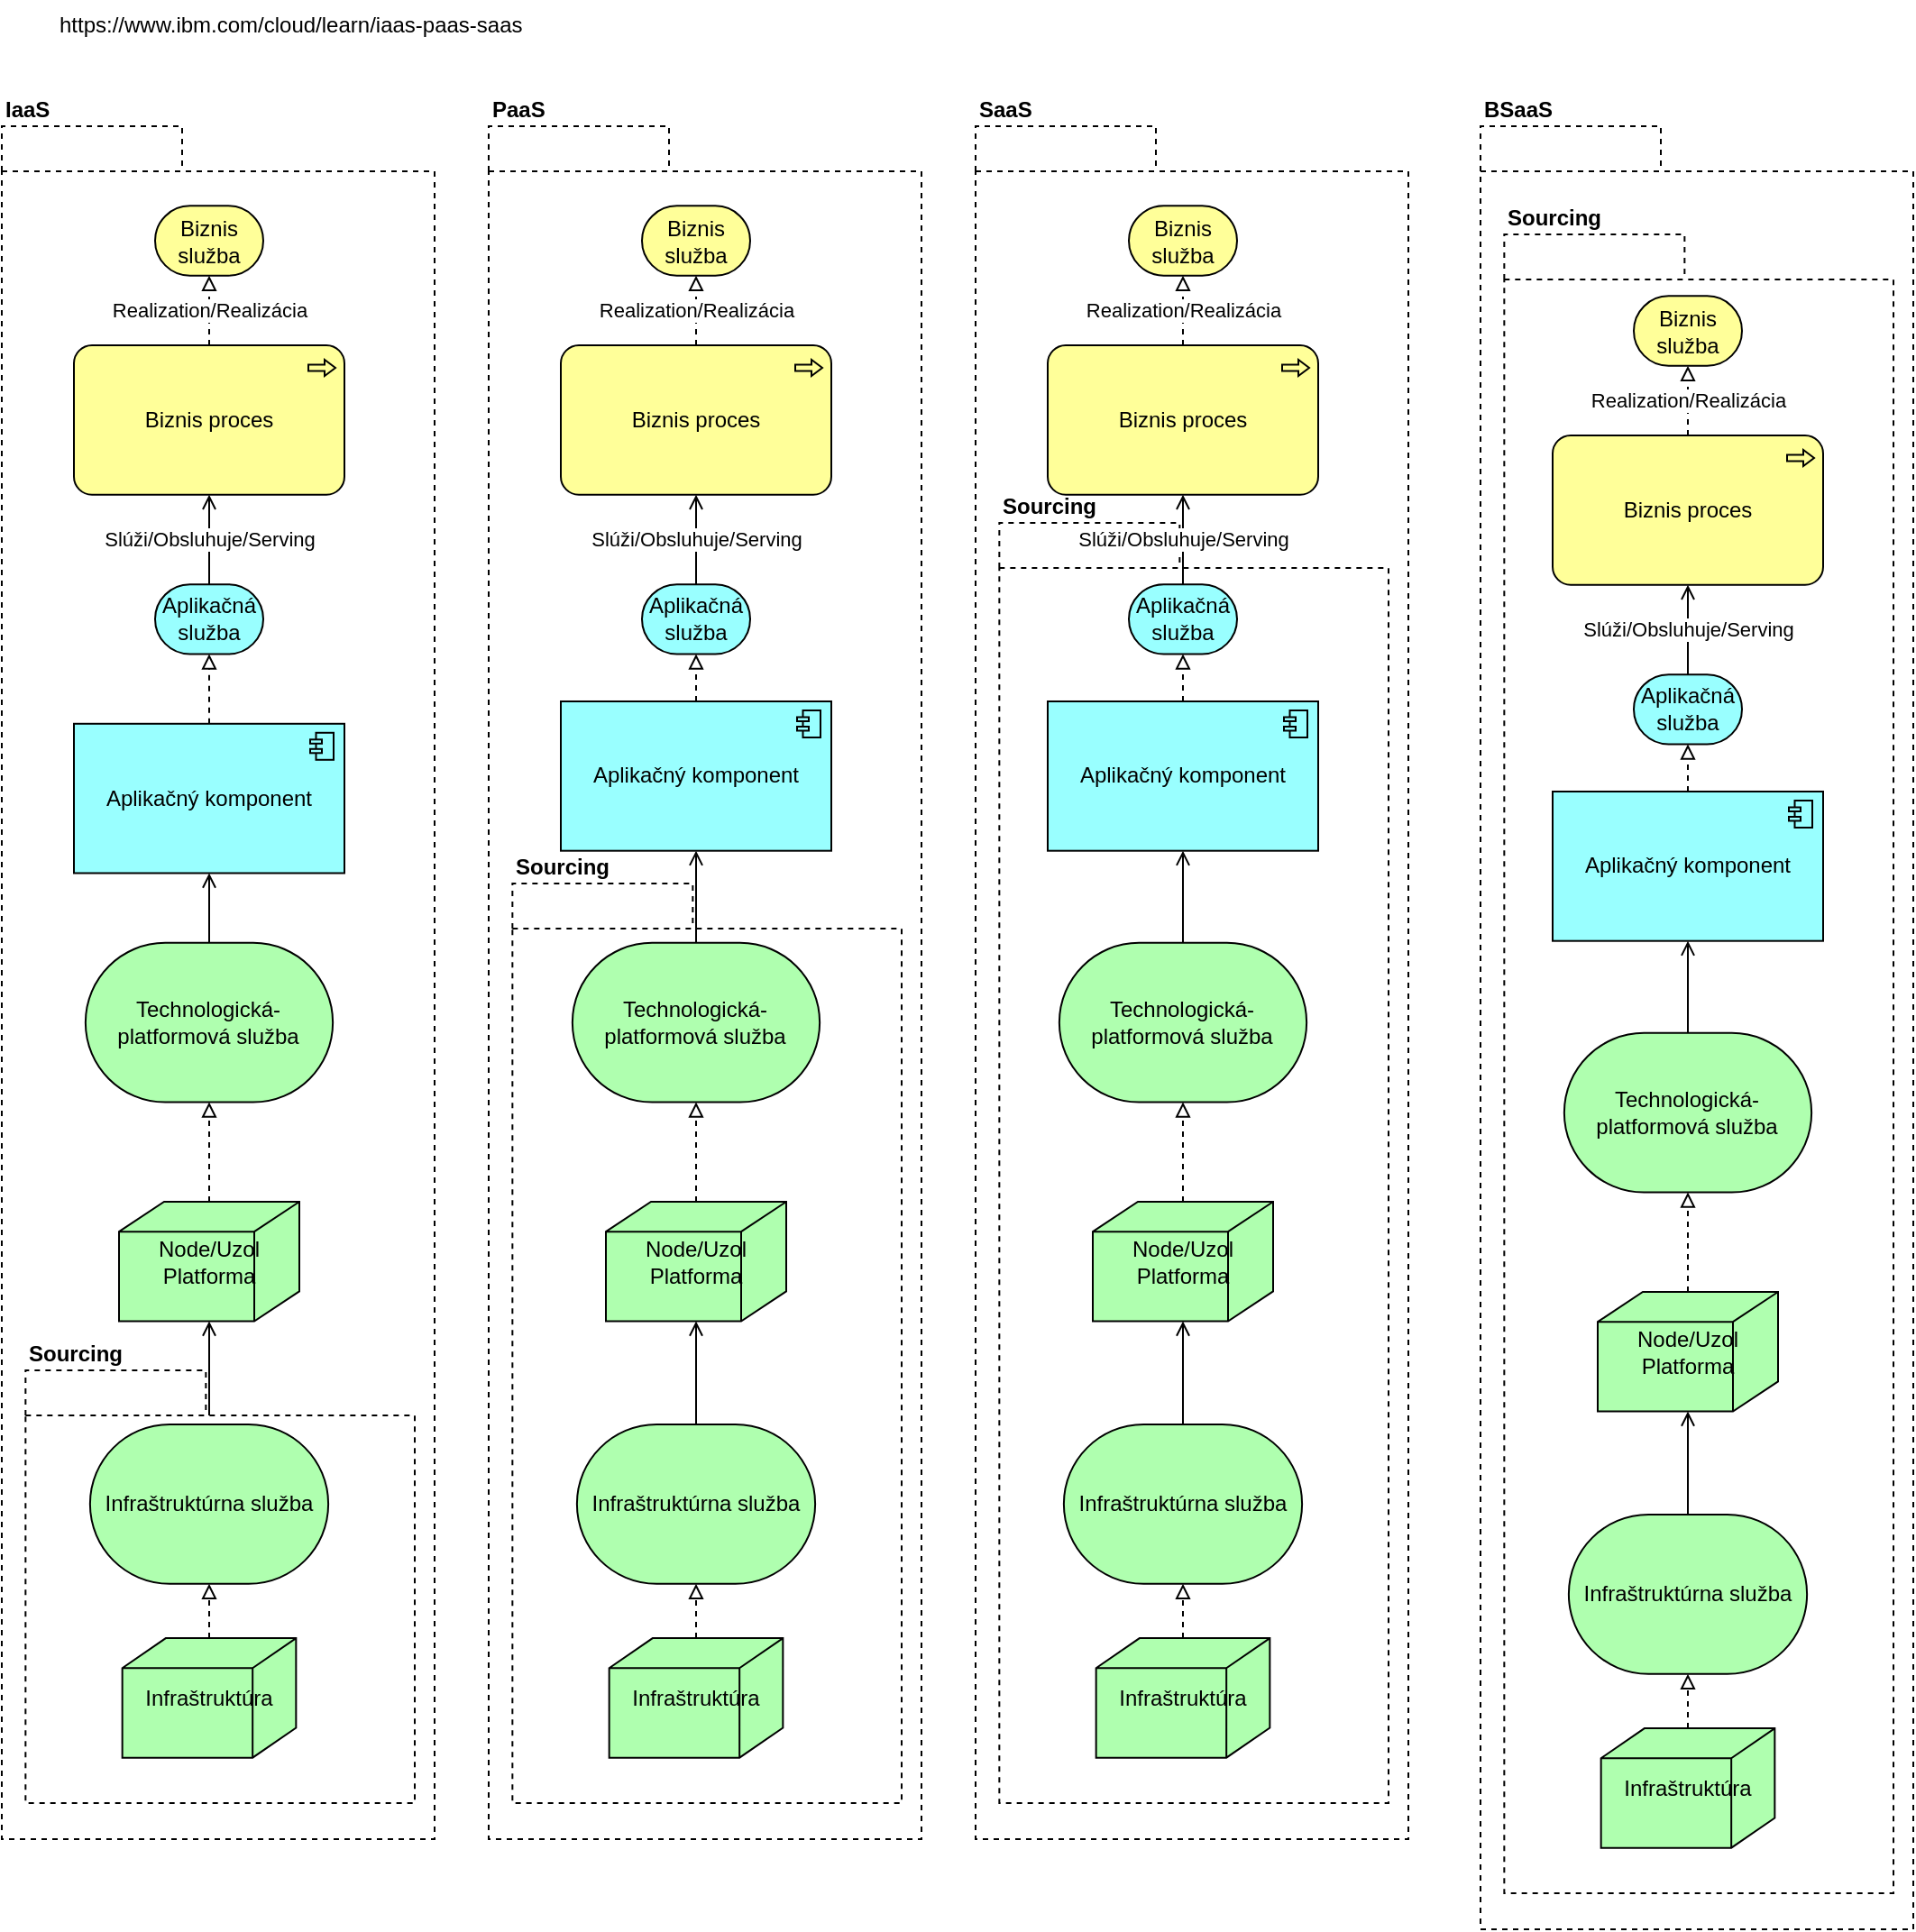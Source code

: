 <mxfile version="17.4.0" type="device" pages="3"><diagram id="lRRXgo0f04e_xH_MrH3v" name=" Cloud Computing Service Models"><mxGraphModel dx="1194" dy="687" grid="1" gridSize="10" guides="1" tooltips="1" connect="1" arrows="0" fold="1" page="1" pageScale="1" pageWidth="1600" pageHeight="900" math="0" shadow="0"><root><mxCell id="0"/><mxCell id="1" parent="0"/><mxCell id="4jQDwbmWkp0yuSeurQzC-47" value="&lt;b&gt;PaaS&lt;/b&gt;" style="shape=folder;spacingTop=10;tabWidth=100;tabHeight=25;tabPosition=left;html=1;dashed=1;labelPosition=center;verticalLabelPosition=top;align=left;verticalAlign=bottom;" vertex="1" parent="1"><mxGeometry x="280" y="90" width="240" height="950" as="geometry"/></mxCell><mxCell id="4jQDwbmWkp0yuSeurQzC-61" value="Sourcing" style="shape=folder;spacingTop=10;tabWidth=100;tabHeight=25;tabPosition=left;html=1;dashed=1;labelPosition=center;verticalLabelPosition=top;align=left;verticalAlign=bottom;fontStyle=1" vertex="1" parent="1"><mxGeometry x="293.17" y="510" width="215.83" height="510" as="geometry"/></mxCell><mxCell id="4jQDwbmWkp0yuSeurQzC-44" value="" style="group" vertex="1" connectable="0" parent="1"><mxGeometry x="10" y="90" width="240" height="950" as="geometry"/></mxCell><mxCell id="4jQDwbmWkp0yuSeurQzC-31" value="&lt;b&gt;IaaS&lt;/b&gt;" style="shape=folder;spacingTop=10;tabWidth=100;tabHeight=25;tabPosition=left;html=1;dashed=1;labelPosition=center;verticalLabelPosition=top;align=left;verticalAlign=bottom;" vertex="1" parent="4jQDwbmWkp0yuSeurQzC-44"><mxGeometry width="240" height="950" as="geometry"/></mxCell><mxCell id="4jQDwbmWkp0yuSeurQzC-3" value="Biznis služba" style="html=1;outlineConnect=0;whiteSpace=wrap;fillColor=#ffff99;shape=mxgraph.archimate3.service;" vertex="1" parent="4jQDwbmWkp0yuSeurQzC-44"><mxGeometry x="85" y="44.186" width="60" height="38.663" as="geometry"/></mxCell><mxCell id="4jQDwbmWkp0yuSeurQzC-12" value="Biznis proces" style="html=1;outlineConnect=0;whiteSpace=wrap;fillColor=#ffff99;shape=mxgraph.archimate3.application;appType=proc;archiType=rounded;" vertex="1" parent="4jQDwbmWkp0yuSeurQzC-44"><mxGeometry x="40" y="121.512" width="150" height="82.849" as="geometry"/></mxCell><mxCell id="4jQDwbmWkp0yuSeurQzC-13" value="Realization/Realizácia" style="edgeStyle=elbowEdgeStyle;html=1;endArrow=block;elbow=vertical;endFill=0;dashed=1;rounded=0;exitX=0.5;exitY=0;exitDx=0;exitDy=0;exitPerimeter=0;entryX=0.5;entryY=1;entryDx=0;entryDy=0;entryPerimeter=0;" edge="1" parent="4jQDwbmWkp0yuSeurQzC-44" source="4jQDwbmWkp0yuSeurQzC-12" target="4jQDwbmWkp0yuSeurQzC-3"><mxGeometry width="160" relative="1" as="geometry"><mxPoint x="285" y="187.791" as="sourcePoint"/><mxPoint x="445" y="187.791" as="targetPoint"/></mxGeometry></mxCell><mxCell id="4jQDwbmWkp0yuSeurQzC-14" value="Aplikačná služba" style="html=1;outlineConnect=0;whiteSpace=wrap;fillColor=#99ffff;shape=mxgraph.archimate3.service;" vertex="1" parent="4jQDwbmWkp0yuSeurQzC-44"><mxGeometry x="85" y="254.07" width="60" height="38.663" as="geometry"/></mxCell><mxCell id="4jQDwbmWkp0yuSeurQzC-15" value="Aplikačný komponent" style="html=1;outlineConnect=0;whiteSpace=wrap;fillColor=#99ffff;shape=mxgraph.archimate3.application;appType=comp;archiType=square;" vertex="1" parent="4jQDwbmWkp0yuSeurQzC-44"><mxGeometry x="40" y="331.395" width="150" height="82.849" as="geometry"/></mxCell><mxCell id="4jQDwbmWkp0yuSeurQzC-16" value="" style="edgeStyle=elbowEdgeStyle;html=1;endArrow=block;elbow=vertical;endFill=0;dashed=1;rounded=0;entryX=0.5;entryY=1;entryDx=0;entryDy=0;entryPerimeter=0;" edge="1" parent="4jQDwbmWkp0yuSeurQzC-44" source="4jQDwbmWkp0yuSeurQzC-15" target="4jQDwbmWkp0yuSeurQzC-14"><mxGeometry width="160" relative="1" as="geometry"><mxPoint x="215" y="309.302" as="sourcePoint"/><mxPoint x="375" y="309.302" as="targetPoint"/></mxGeometry></mxCell><mxCell id="4jQDwbmWkp0yuSeurQzC-17" value="Slúži/Obsluhuje/Serving" style="edgeStyle=elbowEdgeStyle;html=1;endArrow=open;elbow=vertical;endFill=1;rounded=0;exitX=0.5;exitY=0;exitDx=0;exitDy=0;exitPerimeter=0;" edge="1" parent="4jQDwbmWkp0yuSeurQzC-44" source="4jQDwbmWkp0yuSeurQzC-14" target="4jQDwbmWkp0yuSeurQzC-12"><mxGeometry width="160" relative="1" as="geometry"><mxPoint x="185" y="243.023" as="sourcePoint"/><mxPoint x="345" y="243.023" as="targetPoint"/></mxGeometry></mxCell><mxCell id="4jQDwbmWkp0yuSeurQzC-19" value="Technologická-platformová služba" style="html=1;outlineConnect=0;whiteSpace=wrap;fillColor=#AFFFAF;shape=mxgraph.archimate3.service;" vertex="1" parent="4jQDwbmWkp0yuSeurQzC-44"><mxGeometry x="46.43" y="452.907" width="137.14" height="88.372" as="geometry"/></mxCell><mxCell id="4jQDwbmWkp0yuSeurQzC-20" value="Node/Uzol&lt;br&gt;Platforma" style="html=1;outlineConnect=0;whiteSpace=wrap;fillColor=#AFFFAF;shape=mxgraph.archimate3.node;" vertex="1" parent="4jQDwbmWkp0yuSeurQzC-44"><mxGeometry x="65" y="596.512" width="100" height="66.279" as="geometry"/></mxCell><mxCell id="4jQDwbmWkp0yuSeurQzC-27" value="" style="edgeStyle=elbowEdgeStyle;html=1;endArrow=block;elbow=vertical;endFill=0;dashed=1;rounded=0;exitX=0.5;exitY=0;exitDx=0;exitDy=0;exitPerimeter=0;" edge="1" parent="4jQDwbmWkp0yuSeurQzC-44" source="4jQDwbmWkp0yuSeurQzC-20" target="4jQDwbmWkp0yuSeurQzC-19"><mxGeometry width="160" relative="1" as="geometry"><mxPoint x="195" y="552.326" as="sourcePoint"/><mxPoint x="355" y="552.326" as="targetPoint"/></mxGeometry></mxCell><mxCell id="4jQDwbmWkp0yuSeurQzC-28" value="" style="edgeStyle=elbowEdgeStyle;html=1;endArrow=open;elbow=vertical;endFill=1;rounded=0;exitX=0.5;exitY=0;exitDx=0;exitDy=0;exitPerimeter=0;" edge="1" parent="4jQDwbmWkp0yuSeurQzC-44" source="4jQDwbmWkp0yuSeurQzC-19" target="4jQDwbmWkp0yuSeurQzC-15"><mxGeometry width="160" relative="1" as="geometry"><mxPoint x="465" y="452.907" as="sourcePoint"/><mxPoint x="625" y="452.907" as="targetPoint"/></mxGeometry></mxCell><mxCell id="4jQDwbmWkp0yuSeurQzC-29" value="" style="edgeStyle=elbowEdgeStyle;html=1;endArrow=open;elbow=vertical;endFill=1;rounded=0;exitX=0.5;exitY=0;exitDx=0;exitDy=0;exitPerimeter=0;entryX=0.5;entryY=1;entryDx=0;entryDy=0;entryPerimeter=0;" edge="1" parent="4jQDwbmWkp0yuSeurQzC-44" source="4jQDwbmWkp0yuSeurQzC-22" target="4jQDwbmWkp0yuSeurQzC-20"><mxGeometry width="160" relative="1" as="geometry"><mxPoint x="285" y="695.93" as="sourcePoint"/><mxPoint x="445" y="695.93" as="targetPoint"/></mxGeometry></mxCell><mxCell id="4jQDwbmWkp0yuSeurQzC-43" value="" style="group" vertex="1" connectable="0" parent="4jQDwbmWkp0yuSeurQzC-44"><mxGeometry x="13.17" y="690" width="215.83" height="240" as="geometry"/></mxCell><mxCell id="4jQDwbmWkp0yuSeurQzC-42" value="Sourcing" style="shape=folder;spacingTop=10;tabWidth=100;tabHeight=25;tabPosition=left;html=1;dashed=1;labelPosition=center;verticalLabelPosition=top;align=left;verticalAlign=bottom;fontStyle=1" vertex="1" parent="4jQDwbmWkp0yuSeurQzC-43"><mxGeometry width="215.83" height="240" as="geometry"/></mxCell><mxCell id="4jQDwbmWkp0yuSeurQzC-22" value="Infraštruktúrna služba" style="html=1;outlineConnect=0;whiteSpace=wrap;fillColor=#AFFFAF;shape=mxgraph.archimate3.service;" vertex="1" parent="4jQDwbmWkp0yuSeurQzC-43"><mxGeometry x="35.769" y="29.999" width="132.123" height="88.373" as="geometry"/></mxCell><mxCell id="4jQDwbmWkp0yuSeurQzC-23" value="Infraštruktúra" style="html=1;outlineConnect=0;whiteSpace=wrap;fillColor=#AFFFAF;shape=mxgraph.archimate3.node;" vertex="1" parent="4jQDwbmWkp0yuSeurQzC-43"><mxGeometry x="53.659" y="148.539" width="96.341" height="66.28" as="geometry"/></mxCell><mxCell id="4jQDwbmWkp0yuSeurQzC-26" value="" style="edgeStyle=elbowEdgeStyle;html=1;endArrow=block;elbow=vertical;endFill=0;dashed=1;rounded=0;exitX=0.5;exitY=0;exitDx=0;exitDy=0;exitPerimeter=0;" edge="1" parent="4jQDwbmWkp0yuSeurQzC-43" source="4jQDwbmWkp0yuSeurQzC-23" target="4jQDwbmWkp0yuSeurQzC-22"><mxGeometry width="160" relative="1" as="geometry"><mxPoint x="167.519" y="158.539" as="sourcePoint"/><mxPoint x="321.665" y="158.539" as="targetPoint"/></mxGeometry></mxCell><mxCell id="4jQDwbmWkp0yuSeurQzC-48" value="Biznis služba" style="html=1;outlineConnect=0;whiteSpace=wrap;fillColor=#ffff99;shape=mxgraph.archimate3.service;" vertex="1" parent="1"><mxGeometry x="365" y="134.186" width="60" height="38.663" as="geometry"/></mxCell><mxCell id="4jQDwbmWkp0yuSeurQzC-49" value="Biznis proces" style="html=1;outlineConnect=0;whiteSpace=wrap;fillColor=#ffff99;shape=mxgraph.archimate3.application;appType=proc;archiType=rounded;" vertex="1" parent="1"><mxGeometry x="320" y="211.512" width="150" height="82.849" as="geometry"/></mxCell><mxCell id="4jQDwbmWkp0yuSeurQzC-50" value="Realization/Realizácia" style="edgeStyle=elbowEdgeStyle;html=1;endArrow=block;elbow=vertical;endFill=0;dashed=1;rounded=0;exitX=0.5;exitY=0;exitDx=0;exitDy=0;exitPerimeter=0;entryX=0.5;entryY=1;entryDx=0;entryDy=0;entryPerimeter=0;" edge="1" parent="1" source="4jQDwbmWkp0yuSeurQzC-49" target="4jQDwbmWkp0yuSeurQzC-48"><mxGeometry width="160" relative="1" as="geometry"><mxPoint x="565" y="277.791" as="sourcePoint"/><mxPoint x="725" y="277.791" as="targetPoint"/></mxGeometry></mxCell><mxCell id="4jQDwbmWkp0yuSeurQzC-51" value="Aplikačná služba" style="html=1;outlineConnect=0;whiteSpace=wrap;fillColor=#99ffff;shape=mxgraph.archimate3.service;" vertex="1" parent="1"><mxGeometry x="365" y="344.07" width="60" height="38.663" as="geometry"/></mxCell><mxCell id="4jQDwbmWkp0yuSeurQzC-52" value="Aplikačný komponent" style="html=1;outlineConnect=0;whiteSpace=wrap;fillColor=#99ffff;shape=mxgraph.archimate3.application;appType=comp;archiType=square;" vertex="1" parent="1"><mxGeometry x="320" y="408.995" width="150" height="82.849" as="geometry"/></mxCell><mxCell id="4jQDwbmWkp0yuSeurQzC-53" value="" style="edgeStyle=elbowEdgeStyle;html=1;endArrow=block;elbow=vertical;endFill=0;dashed=1;rounded=0;entryX=0.5;entryY=1;entryDx=0;entryDy=0;entryPerimeter=0;" edge="1" parent="1" source="4jQDwbmWkp0yuSeurQzC-52" target="4jQDwbmWkp0yuSeurQzC-51"><mxGeometry width="160" relative="1" as="geometry"><mxPoint x="495" y="399.302" as="sourcePoint"/><mxPoint x="655" y="399.302" as="targetPoint"/></mxGeometry></mxCell><mxCell id="4jQDwbmWkp0yuSeurQzC-54" value="Slúži/Obsluhuje/Serving" style="edgeStyle=elbowEdgeStyle;html=1;endArrow=open;elbow=vertical;endFill=1;rounded=0;exitX=0.5;exitY=0;exitDx=0;exitDy=0;exitPerimeter=0;" edge="1" parent="1" source="4jQDwbmWkp0yuSeurQzC-51" target="4jQDwbmWkp0yuSeurQzC-49"><mxGeometry width="160" relative="1" as="geometry"><mxPoint x="465" y="333.023" as="sourcePoint"/><mxPoint x="625" y="333.023" as="targetPoint"/></mxGeometry></mxCell><mxCell id="4jQDwbmWkp0yuSeurQzC-58" value="" style="edgeStyle=elbowEdgeStyle;html=1;endArrow=open;elbow=vertical;endFill=1;rounded=0;exitX=0.5;exitY=0;exitDx=0;exitDy=0;exitPerimeter=0;" edge="1" parent="1" source="4jQDwbmWkp0yuSeurQzC-55" target="4jQDwbmWkp0yuSeurQzC-52"><mxGeometry width="160" relative="1" as="geometry"><mxPoint x="745" y="542.907" as="sourcePoint"/><mxPoint x="905" y="542.907" as="targetPoint"/></mxGeometry></mxCell><mxCell id="4jQDwbmWkp0yuSeurQzC-65" value="" style="group" vertex="1" connectable="0" parent="1"><mxGeometry x="326.43" y="542.907" width="137.14" height="451.912" as="geometry"/></mxCell><mxCell id="4jQDwbmWkp0yuSeurQzC-55" value="Technologická-platformová služba" style="html=1;outlineConnect=0;whiteSpace=wrap;fillColor=#AFFFAF;shape=mxgraph.archimate3.service;" vertex="1" parent="4jQDwbmWkp0yuSeurQzC-65"><mxGeometry width="137.14" height="88.372" as="geometry"/></mxCell><mxCell id="4jQDwbmWkp0yuSeurQzC-56" value="Node/Uzol&lt;br&gt;Platforma" style="html=1;outlineConnect=0;whiteSpace=wrap;fillColor=#AFFFAF;shape=mxgraph.archimate3.node;" vertex="1" parent="4jQDwbmWkp0yuSeurQzC-65"><mxGeometry x="18.57" y="143.605" width="100" height="66.279" as="geometry"/></mxCell><mxCell id="4jQDwbmWkp0yuSeurQzC-57" value="" style="edgeStyle=elbowEdgeStyle;html=1;endArrow=block;elbow=vertical;endFill=0;dashed=1;rounded=0;exitX=0.5;exitY=0;exitDx=0;exitDy=0;exitPerimeter=0;" edge="1" parent="4jQDwbmWkp0yuSeurQzC-65" source="4jQDwbmWkp0yuSeurQzC-56" target="4jQDwbmWkp0yuSeurQzC-55"><mxGeometry width="160" relative="1" as="geometry"><mxPoint x="148.57" y="99.419" as="sourcePoint"/><mxPoint x="308.57" y="99.419" as="targetPoint"/></mxGeometry></mxCell><mxCell id="4jQDwbmWkp0yuSeurQzC-59" value="" style="edgeStyle=elbowEdgeStyle;html=1;endArrow=open;elbow=vertical;endFill=1;rounded=0;exitX=0.5;exitY=0;exitDx=0;exitDy=0;exitPerimeter=0;entryX=0.5;entryY=1;entryDx=0;entryDy=0;entryPerimeter=0;" edge="1" parent="4jQDwbmWkp0yuSeurQzC-65" source="4jQDwbmWkp0yuSeurQzC-62" target="4jQDwbmWkp0yuSeurQzC-56"><mxGeometry width="160" relative="1" as="geometry"><mxPoint x="238.57" y="243.023" as="sourcePoint"/><mxPoint x="398.57" y="243.023" as="targetPoint"/></mxGeometry></mxCell><mxCell id="4jQDwbmWkp0yuSeurQzC-62" value="Infraštruktúrna služba" style="html=1;outlineConnect=0;whiteSpace=wrap;fillColor=#AFFFAF;shape=mxgraph.archimate3.service;" vertex="1" parent="4jQDwbmWkp0yuSeurQzC-65"><mxGeometry x="2.509" y="267.092" width="132.123" height="88.373" as="geometry"/></mxCell><mxCell id="4jQDwbmWkp0yuSeurQzC-63" value="Infraštruktúra" style="html=1;outlineConnect=0;whiteSpace=wrap;fillColor=#AFFFAF;shape=mxgraph.archimate3.node;" vertex="1" parent="4jQDwbmWkp0yuSeurQzC-65"><mxGeometry x="20.399" y="385.632" width="96.341" height="66.28" as="geometry"/></mxCell><mxCell id="4jQDwbmWkp0yuSeurQzC-64" value="" style="edgeStyle=elbowEdgeStyle;html=1;endArrow=block;elbow=vertical;endFill=0;dashed=1;rounded=0;exitX=0.5;exitY=0;exitDx=0;exitDy=0;exitPerimeter=0;" edge="1" parent="4jQDwbmWkp0yuSeurQzC-65" source="4jQDwbmWkp0yuSeurQzC-63" target="4jQDwbmWkp0yuSeurQzC-62"><mxGeometry width="160" relative="1" as="geometry"><mxPoint x="134.259" y="395.632" as="sourcePoint"/><mxPoint x="288.405" y="395.632" as="targetPoint"/></mxGeometry></mxCell><mxCell id="4jQDwbmWkp0yuSeurQzC-67" value="&lt;b&gt;SaaS&lt;/b&gt;" style="shape=folder;spacingTop=10;tabWidth=100;tabHeight=25;tabPosition=left;html=1;dashed=1;labelPosition=center;verticalLabelPosition=top;align=left;verticalAlign=bottom;" vertex="1" parent="1"><mxGeometry x="550" y="90" width="240" height="950" as="geometry"/></mxCell><mxCell id="4jQDwbmWkp0yuSeurQzC-68" value="Sourcing" style="shape=folder;spacingTop=10;tabWidth=100;tabHeight=25;tabPosition=left;html=1;dashed=1;labelPosition=center;verticalLabelPosition=top;align=left;verticalAlign=bottom;fontStyle=1" vertex="1" parent="1"><mxGeometry x="563.17" y="310" width="215.83" height="710" as="geometry"/></mxCell><mxCell id="4jQDwbmWkp0yuSeurQzC-69" value="Biznis služba" style="html=1;outlineConnect=0;whiteSpace=wrap;fillColor=#ffff99;shape=mxgraph.archimate3.service;" vertex="1" parent="1"><mxGeometry x="635" y="134.186" width="60" height="38.663" as="geometry"/></mxCell><mxCell id="4jQDwbmWkp0yuSeurQzC-70" value="Biznis proces" style="html=1;outlineConnect=0;whiteSpace=wrap;fillColor=#ffff99;shape=mxgraph.archimate3.application;appType=proc;archiType=rounded;" vertex="1" parent="1"><mxGeometry x="590" y="211.512" width="150" height="82.849" as="geometry"/></mxCell><mxCell id="4jQDwbmWkp0yuSeurQzC-71" value="Realization/Realizácia" style="edgeStyle=elbowEdgeStyle;html=1;endArrow=block;elbow=vertical;endFill=0;dashed=1;rounded=0;exitX=0.5;exitY=0;exitDx=0;exitDy=0;exitPerimeter=0;entryX=0.5;entryY=1;entryDx=0;entryDy=0;entryPerimeter=0;" edge="1" source="4jQDwbmWkp0yuSeurQzC-70" target="4jQDwbmWkp0yuSeurQzC-69" parent="1"><mxGeometry width="160" relative="1" as="geometry"><mxPoint x="835" y="277.791" as="sourcePoint"/><mxPoint x="995" y="277.791" as="targetPoint"/></mxGeometry></mxCell><mxCell id="4jQDwbmWkp0yuSeurQzC-72" value="Aplikačná služba" style="html=1;outlineConnect=0;whiteSpace=wrap;fillColor=#99ffff;shape=mxgraph.archimate3.service;" vertex="1" parent="1"><mxGeometry x="635" y="344.07" width="60" height="38.663" as="geometry"/></mxCell><mxCell id="4jQDwbmWkp0yuSeurQzC-73" value="Aplikačný komponent" style="html=1;outlineConnect=0;whiteSpace=wrap;fillColor=#99ffff;shape=mxgraph.archimate3.application;appType=comp;archiType=square;" vertex="1" parent="1"><mxGeometry x="590" y="408.995" width="150" height="82.849" as="geometry"/></mxCell><mxCell id="4jQDwbmWkp0yuSeurQzC-74" value="" style="edgeStyle=elbowEdgeStyle;html=1;endArrow=block;elbow=vertical;endFill=0;dashed=1;rounded=0;entryX=0.5;entryY=1;entryDx=0;entryDy=0;entryPerimeter=0;" edge="1" source="4jQDwbmWkp0yuSeurQzC-73" target="4jQDwbmWkp0yuSeurQzC-72" parent="1"><mxGeometry width="160" relative="1" as="geometry"><mxPoint x="765" y="399.302" as="sourcePoint"/><mxPoint x="925" y="399.302" as="targetPoint"/></mxGeometry></mxCell><mxCell id="4jQDwbmWkp0yuSeurQzC-75" value="Slúži/Obsluhuje/Serving" style="edgeStyle=elbowEdgeStyle;html=1;endArrow=open;elbow=vertical;endFill=1;rounded=0;exitX=0.5;exitY=0;exitDx=0;exitDy=0;exitPerimeter=0;" edge="1" source="4jQDwbmWkp0yuSeurQzC-72" target="4jQDwbmWkp0yuSeurQzC-70" parent="1"><mxGeometry width="160" relative="1" as="geometry"><mxPoint x="735" y="333.023" as="sourcePoint"/><mxPoint x="895" y="333.023" as="targetPoint"/></mxGeometry></mxCell><mxCell id="4jQDwbmWkp0yuSeurQzC-76" value="" style="edgeStyle=elbowEdgeStyle;html=1;endArrow=open;elbow=vertical;endFill=1;rounded=0;exitX=0.5;exitY=0;exitDx=0;exitDy=0;exitPerimeter=0;" edge="1" source="4jQDwbmWkp0yuSeurQzC-78" target="4jQDwbmWkp0yuSeurQzC-73" parent="1"><mxGeometry width="160" relative="1" as="geometry"><mxPoint x="1015" y="542.907" as="sourcePoint"/><mxPoint x="1175" y="542.907" as="targetPoint"/></mxGeometry></mxCell><mxCell id="4jQDwbmWkp0yuSeurQzC-77" value="" style="group" vertex="1" connectable="0" parent="1"><mxGeometry x="596.43" y="542.907" width="137.14" height="451.912" as="geometry"/></mxCell><mxCell id="4jQDwbmWkp0yuSeurQzC-78" value="Technologická-platformová služba" style="html=1;outlineConnect=0;whiteSpace=wrap;fillColor=#AFFFAF;shape=mxgraph.archimate3.service;" vertex="1" parent="4jQDwbmWkp0yuSeurQzC-77"><mxGeometry width="137.14" height="88.372" as="geometry"/></mxCell><mxCell id="4jQDwbmWkp0yuSeurQzC-79" value="Node/Uzol&lt;br&gt;Platforma" style="html=1;outlineConnect=0;whiteSpace=wrap;fillColor=#AFFFAF;shape=mxgraph.archimate3.node;" vertex="1" parent="4jQDwbmWkp0yuSeurQzC-77"><mxGeometry x="18.57" y="143.605" width="100" height="66.279" as="geometry"/></mxCell><mxCell id="4jQDwbmWkp0yuSeurQzC-80" value="" style="edgeStyle=elbowEdgeStyle;html=1;endArrow=block;elbow=vertical;endFill=0;dashed=1;rounded=0;exitX=0.5;exitY=0;exitDx=0;exitDy=0;exitPerimeter=0;" edge="1" parent="4jQDwbmWkp0yuSeurQzC-77" source="4jQDwbmWkp0yuSeurQzC-79" target="4jQDwbmWkp0yuSeurQzC-78"><mxGeometry width="160" relative="1" as="geometry"><mxPoint x="148.57" y="99.419" as="sourcePoint"/><mxPoint x="308.57" y="99.419" as="targetPoint"/></mxGeometry></mxCell><mxCell id="4jQDwbmWkp0yuSeurQzC-81" value="" style="edgeStyle=elbowEdgeStyle;html=1;endArrow=open;elbow=vertical;endFill=1;rounded=0;exitX=0.5;exitY=0;exitDx=0;exitDy=0;exitPerimeter=0;entryX=0.5;entryY=1;entryDx=0;entryDy=0;entryPerimeter=0;" edge="1" parent="4jQDwbmWkp0yuSeurQzC-77" source="4jQDwbmWkp0yuSeurQzC-82" target="4jQDwbmWkp0yuSeurQzC-79"><mxGeometry width="160" relative="1" as="geometry"><mxPoint x="238.57" y="243.023" as="sourcePoint"/><mxPoint x="398.57" y="243.023" as="targetPoint"/></mxGeometry></mxCell><mxCell id="4jQDwbmWkp0yuSeurQzC-82" value="Infraštruktúrna služba" style="html=1;outlineConnect=0;whiteSpace=wrap;fillColor=#AFFFAF;shape=mxgraph.archimate3.service;" vertex="1" parent="4jQDwbmWkp0yuSeurQzC-77"><mxGeometry x="2.509" y="267.092" width="132.123" height="88.373" as="geometry"/></mxCell><mxCell id="4jQDwbmWkp0yuSeurQzC-83" value="Infraštruktúra" style="html=1;outlineConnect=0;whiteSpace=wrap;fillColor=#AFFFAF;shape=mxgraph.archimate3.node;" vertex="1" parent="4jQDwbmWkp0yuSeurQzC-77"><mxGeometry x="20.399" y="385.632" width="96.341" height="66.28" as="geometry"/></mxCell><mxCell id="4jQDwbmWkp0yuSeurQzC-84" value="" style="edgeStyle=elbowEdgeStyle;html=1;endArrow=block;elbow=vertical;endFill=0;dashed=1;rounded=0;exitX=0.5;exitY=0;exitDx=0;exitDy=0;exitPerimeter=0;" edge="1" parent="4jQDwbmWkp0yuSeurQzC-77" source="4jQDwbmWkp0yuSeurQzC-83" target="4jQDwbmWkp0yuSeurQzC-82"><mxGeometry width="160" relative="1" as="geometry"><mxPoint x="134.259" y="395.632" as="sourcePoint"/><mxPoint x="288.405" y="395.632" as="targetPoint"/></mxGeometry></mxCell><mxCell id="4jQDwbmWkp0yuSeurQzC-85" value="&lt;b&gt;BSaaS&lt;/b&gt;" style="shape=folder;spacingTop=10;tabWidth=100;tabHeight=25;tabPosition=left;html=1;dashed=1;labelPosition=center;verticalLabelPosition=top;align=left;verticalAlign=bottom;" vertex="1" parent="1"><mxGeometry x="830" y="90" width="240" height="1000" as="geometry"/></mxCell><mxCell id="4jQDwbmWkp0yuSeurQzC-86" value="Sourcing" style="shape=folder;spacingTop=10;tabWidth=100;tabHeight=25;tabPosition=left;html=1;dashed=1;labelPosition=center;verticalLabelPosition=top;align=left;verticalAlign=bottom;fontStyle=1" vertex="1" parent="1"><mxGeometry x="843.17" y="150" width="215.83" height="920" as="geometry"/></mxCell><mxCell id="4jQDwbmWkp0yuSeurQzC-87" value="Biznis služba" style="html=1;outlineConnect=0;whiteSpace=wrap;fillColor=#ffff99;shape=mxgraph.archimate3.service;" vertex="1" parent="1"><mxGeometry x="915" y="184.186" width="60" height="38.663" as="geometry"/></mxCell><mxCell id="4jQDwbmWkp0yuSeurQzC-88" value="Biznis proces" style="html=1;outlineConnect=0;whiteSpace=wrap;fillColor=#ffff99;shape=mxgraph.archimate3.application;appType=proc;archiType=rounded;" vertex="1" parent="1"><mxGeometry x="870" y="261.512" width="150" height="82.849" as="geometry"/></mxCell><mxCell id="4jQDwbmWkp0yuSeurQzC-89" value="Realization/Realizácia" style="edgeStyle=elbowEdgeStyle;html=1;endArrow=block;elbow=vertical;endFill=0;dashed=1;rounded=0;exitX=0.5;exitY=0;exitDx=0;exitDy=0;exitPerimeter=0;entryX=0.5;entryY=1;entryDx=0;entryDy=0;entryPerimeter=0;" edge="1" source="4jQDwbmWkp0yuSeurQzC-88" target="4jQDwbmWkp0yuSeurQzC-87" parent="1"><mxGeometry width="160" relative="1" as="geometry"><mxPoint x="1115" y="327.791" as="sourcePoint"/><mxPoint x="1275" y="327.791" as="targetPoint"/></mxGeometry></mxCell><mxCell id="4jQDwbmWkp0yuSeurQzC-90" value="Aplikačná služba" style="html=1;outlineConnect=0;whiteSpace=wrap;fillColor=#99ffff;shape=mxgraph.archimate3.service;" vertex="1" parent="1"><mxGeometry x="915" y="394.07" width="60" height="38.663" as="geometry"/></mxCell><mxCell id="4jQDwbmWkp0yuSeurQzC-91" value="Aplikačný komponent" style="html=1;outlineConnect=0;whiteSpace=wrap;fillColor=#99ffff;shape=mxgraph.archimate3.application;appType=comp;archiType=square;" vertex="1" parent="1"><mxGeometry x="870" y="458.995" width="150" height="82.849" as="geometry"/></mxCell><mxCell id="4jQDwbmWkp0yuSeurQzC-92" value="" style="edgeStyle=elbowEdgeStyle;html=1;endArrow=block;elbow=vertical;endFill=0;dashed=1;rounded=0;entryX=0.5;entryY=1;entryDx=0;entryDy=0;entryPerimeter=0;" edge="1" source="4jQDwbmWkp0yuSeurQzC-91" target="4jQDwbmWkp0yuSeurQzC-90" parent="1"><mxGeometry width="160" relative="1" as="geometry"><mxPoint x="1045" y="449.302" as="sourcePoint"/><mxPoint x="1205" y="449.302" as="targetPoint"/></mxGeometry></mxCell><mxCell id="4jQDwbmWkp0yuSeurQzC-93" value="Slúži/Obsluhuje/Serving" style="edgeStyle=elbowEdgeStyle;html=1;endArrow=open;elbow=vertical;endFill=1;rounded=0;exitX=0.5;exitY=0;exitDx=0;exitDy=0;exitPerimeter=0;" edge="1" source="4jQDwbmWkp0yuSeurQzC-90" target="4jQDwbmWkp0yuSeurQzC-88" parent="1"><mxGeometry width="160" relative="1" as="geometry"><mxPoint x="1015" y="383.023" as="sourcePoint"/><mxPoint x="1175" y="383.023" as="targetPoint"/></mxGeometry></mxCell><mxCell id="4jQDwbmWkp0yuSeurQzC-94" value="" style="edgeStyle=elbowEdgeStyle;html=1;endArrow=open;elbow=vertical;endFill=1;rounded=0;exitX=0.5;exitY=0;exitDx=0;exitDy=0;exitPerimeter=0;" edge="1" source="4jQDwbmWkp0yuSeurQzC-96" target="4jQDwbmWkp0yuSeurQzC-91" parent="1"><mxGeometry width="160" relative="1" as="geometry"><mxPoint x="1295" y="592.907" as="sourcePoint"/><mxPoint x="1455" y="592.907" as="targetPoint"/></mxGeometry></mxCell><mxCell id="4jQDwbmWkp0yuSeurQzC-95" value="" style="group" vertex="1" connectable="0" parent="1"><mxGeometry x="876.43" y="592.907" width="137.14" height="451.912" as="geometry"/></mxCell><mxCell id="4jQDwbmWkp0yuSeurQzC-96" value="Technologická-platformová služba" style="html=1;outlineConnect=0;whiteSpace=wrap;fillColor=#AFFFAF;shape=mxgraph.archimate3.service;" vertex="1" parent="4jQDwbmWkp0yuSeurQzC-95"><mxGeometry width="137.14" height="88.372" as="geometry"/></mxCell><mxCell id="4jQDwbmWkp0yuSeurQzC-97" value="Node/Uzol&lt;br&gt;Platforma" style="html=1;outlineConnect=0;whiteSpace=wrap;fillColor=#AFFFAF;shape=mxgraph.archimate3.node;" vertex="1" parent="4jQDwbmWkp0yuSeurQzC-95"><mxGeometry x="18.57" y="143.605" width="100" height="66.279" as="geometry"/></mxCell><mxCell id="4jQDwbmWkp0yuSeurQzC-98" value="" style="edgeStyle=elbowEdgeStyle;html=1;endArrow=block;elbow=vertical;endFill=0;dashed=1;rounded=0;exitX=0.5;exitY=0;exitDx=0;exitDy=0;exitPerimeter=0;" edge="1" parent="4jQDwbmWkp0yuSeurQzC-95" source="4jQDwbmWkp0yuSeurQzC-97" target="4jQDwbmWkp0yuSeurQzC-96"><mxGeometry width="160" relative="1" as="geometry"><mxPoint x="148.57" y="99.419" as="sourcePoint"/><mxPoint x="308.57" y="99.419" as="targetPoint"/></mxGeometry></mxCell><mxCell id="4jQDwbmWkp0yuSeurQzC-99" value="" style="edgeStyle=elbowEdgeStyle;html=1;endArrow=open;elbow=vertical;endFill=1;rounded=0;exitX=0.5;exitY=0;exitDx=0;exitDy=0;exitPerimeter=0;entryX=0.5;entryY=1;entryDx=0;entryDy=0;entryPerimeter=0;" edge="1" parent="4jQDwbmWkp0yuSeurQzC-95" source="4jQDwbmWkp0yuSeurQzC-100" target="4jQDwbmWkp0yuSeurQzC-97"><mxGeometry width="160" relative="1" as="geometry"><mxPoint x="238.57" y="243.023" as="sourcePoint"/><mxPoint x="398.57" y="243.023" as="targetPoint"/></mxGeometry></mxCell><mxCell id="4jQDwbmWkp0yuSeurQzC-100" value="Infraštruktúrna služba" style="html=1;outlineConnect=0;whiteSpace=wrap;fillColor=#AFFFAF;shape=mxgraph.archimate3.service;" vertex="1" parent="4jQDwbmWkp0yuSeurQzC-95"><mxGeometry x="2.509" y="267.092" width="132.123" height="88.373" as="geometry"/></mxCell><mxCell id="4jQDwbmWkp0yuSeurQzC-101" value="Infraštruktúra" style="html=1;outlineConnect=0;whiteSpace=wrap;fillColor=#AFFFAF;shape=mxgraph.archimate3.node;" vertex="1" parent="4jQDwbmWkp0yuSeurQzC-95"><mxGeometry x="20.399" y="385.632" width="96.341" height="66.28" as="geometry"/></mxCell><mxCell id="4jQDwbmWkp0yuSeurQzC-102" value="" style="edgeStyle=elbowEdgeStyle;html=1;endArrow=block;elbow=vertical;endFill=0;dashed=1;rounded=0;exitX=0.5;exitY=0;exitDx=0;exitDy=0;exitPerimeter=0;" edge="1" parent="4jQDwbmWkp0yuSeurQzC-95" source="4jQDwbmWkp0yuSeurQzC-101" target="4jQDwbmWkp0yuSeurQzC-100"><mxGeometry width="160" relative="1" as="geometry"><mxPoint x="134.259" y="395.632" as="sourcePoint"/><mxPoint x="288.405" y="395.632" as="targetPoint"/></mxGeometry></mxCell><UserObject label="https://www.ibm.com/cloud/learn/iaas-paas-saas" link="https://www.ibm.com/cloud/learn/iaas-paas-saas" id="4jQDwbmWkp0yuSeurQzC-103"><mxCell style="text;whiteSpace=wrap;html=1;" vertex="1" parent="1"><mxGeometry x="40" y="20" width="280" height="30" as="geometry"/></mxCell></UserObject></root></mxGraphModel></diagram><diagram id="qEWZWssHP9YA4xVhcAh-" name="Hlasovanie"><mxGraphModel dx="836" dy="481" grid="1" gridSize="10" guides="1" tooltips="1" connect="1" arrows="1" fold="1" page="1" pageScale="1" pageWidth="1600" pageHeight="900" math="0" shadow="0"><root><mxCell id="0"/><mxCell id="1" parent="0"/><mxCell id="SOXK6DpP3NK1TN8Y4HA2-1" value="" style="group" vertex="1" connectable="0" parent="1"><mxGeometry x="50" y="30" width="690" height="650" as="geometry"/></mxCell><mxCell id="npUsBTJOu9OnMRi_bkng-8" value="" style="shape=folder;spacingTop=10;tabWidth=100;tabHeight=25;tabPosition=left;html=1;dashed=1;" vertex="1" parent="SOXK6DpP3NK1TN8Y4HA2-1"><mxGeometry width="690" height="650" as="geometry"/></mxCell><mxCell id="8OEQerc3SrxwuP9vBGpc-2" value="Biznis proces&lt;br&gt;Proces hlasovať" style="html=1;outlineConnect=0;whiteSpace=wrap;fillColor=#ffff99;shape=mxgraph.archimate3.application;appType=proc;archiType=rounded;" vertex="1" parent="SOXK6DpP3NK1TN8Y4HA2-1"><mxGeometry x="260" y="182" width="150" height="75" as="geometry"/></mxCell><mxCell id="8OEQerc3SrxwuP9vBGpc-4" value="&lt;span&gt;Biznis aktér&lt;br&gt;Poslanec&lt;br&gt;&lt;/span&gt;" style="html=1;outlineConnect=0;whiteSpace=wrap;fillColor=#ffff99;shape=mxgraph.archimate3.application;appType=actor;archiType=square;" vertex="1" parent="SOXK6DpP3NK1TN8Y4HA2-1"><mxGeometry x="20" y="182" width="150" height="75" as="geometry"/></mxCell><mxCell id="8OEQerc3SrxwuP9vBGpc-5" value="Assigment" style="endArrow=block;html=1;endFill=1;startArrow=oval;startFill=1;edgeStyle=elbowEdgeStyle;elbow=vertical;rounded=0;exitX=1;exitY=0.5;exitDx=0;exitDy=0;exitPerimeter=0;entryX=0;entryY=0.5;entryDx=0;entryDy=0;entryPerimeter=0;" edge="1" parent="SOXK6DpP3NK1TN8Y4HA2-1" source="8OEQerc3SrxwuP9vBGpc-4" target="8OEQerc3SrxwuP9vBGpc-2"><mxGeometry width="160" relative="1" as="geometry"><mxPoint x="200" y="340" as="sourcePoint"/><mxPoint x="360" y="340" as="targetPoint"/></mxGeometry></mxCell><mxCell id="8OEQerc3SrxwuP9vBGpc-6" value="Business Object&lt;br&gt;Hlasovací lístok" style="html=1;outlineConnect=0;whiteSpace=wrap;fillColor=#ffff99;shape=mxgraph.archimate3.businessObject;overflow=fill;" vertex="1" parent="SOXK6DpP3NK1TN8Y4HA2-1"><mxGeometry x="470" y="182" width="150" height="75" as="geometry"/></mxCell><mxCell id="8OEQerc3SrxwuP9vBGpc-7" value="Access" style="edgeStyle=elbowEdgeStyle;html=1;endArrow=open;elbow=vertical;endFill=0;dashed=1;dashPattern=1 4;rounded=0;exitX=1;exitY=0.5;exitDx=0;exitDy=0;exitPerimeter=0;entryX=0;entryY=0.5;entryDx=0;entryDy=0;entryPerimeter=0;" edge="1" parent="SOXK6DpP3NK1TN8Y4HA2-1" source="8OEQerc3SrxwuP9vBGpc-2" target="8OEQerc3SrxwuP9vBGpc-6"><mxGeometry width="160" relative="1" as="geometry"><mxPoint x="440" y="340" as="sourcePoint"/><mxPoint x="600" y="340" as="targetPoint"/></mxGeometry></mxCell><mxCell id="8OEQerc3SrxwuP9vBGpc-8" value="Biznis služba&lt;br&gt;Služba hlasovania" style="html=1;outlineConnect=0;whiteSpace=wrap;fillColor=#ffff99;shape=mxgraph.archimate3.service;" vertex="1" parent="SOXK6DpP3NK1TN8Y4HA2-1"><mxGeometry x="265" y="80" width="140" height="50" as="geometry"/></mxCell><mxCell id="8OEQerc3SrxwuP9vBGpc-9" value="Realization" style="edgeStyle=elbowEdgeStyle;html=1;endArrow=block;elbow=vertical;endFill=0;dashed=1;rounded=0;exitX=0.5;exitY=0;exitDx=0;exitDy=0;exitPerimeter=0;entryX=0.5;entryY=1;entryDx=0;entryDy=0;entryPerimeter=0;" edge="1" parent="SOXK6DpP3NK1TN8Y4HA2-1" source="8OEQerc3SrxwuP9vBGpc-2" target="8OEQerc3SrxwuP9vBGpc-8"><mxGeometry x="-0.154" y="-15" width="160" relative="1" as="geometry"><mxPoint x="520" y="110" as="sourcePoint"/><mxPoint x="680" y="110" as="targetPoint"/><mxPoint as="offset"/></mxGeometry></mxCell><mxCell id="SYmEv1E5BY2RiIadSKuj-1" value="Aplikačná služba" style="html=1;outlineConnect=0;whiteSpace=wrap;fillColor=#99ffff;shape=mxgraph.archimate3.service;" vertex="1" parent="SOXK6DpP3NK1TN8Y4HA2-1"><mxGeometry x="305" y="300.0" width="60" height="38.663" as="geometry"/></mxCell><mxCell id="SYmEv1E5BY2RiIadSKuj-2" value="Aplikačný komponent" style="html=1;outlineConnect=0;whiteSpace=wrap;fillColor=#99ffff;shape=mxgraph.archimate3.application;appType=comp;archiType=square;" vertex="1" parent="SOXK6DpP3NK1TN8Y4HA2-1"><mxGeometry x="260" y="399.995" width="150" height="82.849" as="geometry"/></mxCell><mxCell id="npUsBTJOu9OnMRi_bkng-1" value="Realization" style="edgeStyle=elbowEdgeStyle;html=1;endArrow=block;elbow=vertical;endFill=0;dashed=1;rounded=0;exitX=0.5;exitY=0;exitDx=0;exitDy=0;exitPerimeter=0;entryX=0.5;entryY=1;entryDx=0;entryDy=0;entryPerimeter=0;" edge="1" parent="SOXK6DpP3NK1TN8Y4HA2-1" source="SYmEv1E5BY2RiIadSKuj-2" target="SYmEv1E5BY2RiIadSKuj-1"><mxGeometry width="160" relative="1" as="geometry"><mxPoint x="530" y="380" as="sourcePoint"/><mxPoint x="690" y="380" as="targetPoint"/></mxGeometry></mxCell><mxCell id="npUsBTJOu9OnMRi_bkng-2" value="Serving" style="edgeStyle=elbowEdgeStyle;html=1;endArrow=open;elbow=vertical;endFill=1;rounded=0;exitX=0.5;exitY=0;exitDx=0;exitDy=0;exitPerimeter=0;entryX=0.5;entryY=1;entryDx=0;entryDy=0;entryPerimeter=0;" edge="1" parent="SOXK6DpP3NK1TN8Y4HA2-1" source="SYmEv1E5BY2RiIadSKuj-1" target="8OEQerc3SrxwuP9vBGpc-2"><mxGeometry width="160" relative="1" as="geometry"><mxPoint x="450" y="310" as="sourcePoint"/><mxPoint x="610" y="310" as="targetPoint"/></mxGeometry></mxCell><mxCell id="npUsBTJOu9OnMRi_bkng-3" value="" style="edgeStyle=elbowEdgeStyle;html=1;endArrow=open;elbow=vertical;endFill=0;dashed=1;dashPattern=1 4;rounded=0;exitX=1;exitY=0.5;exitDx=0;exitDy=0;exitPerimeter=0;entryX=0.5;entryY=1;entryDx=0;entryDy=0;entryPerimeter=0;" edge="1" parent="SOXK6DpP3NK1TN8Y4HA2-1" source="SYmEv1E5BY2RiIadSKuj-2" target="8OEQerc3SrxwuP9vBGpc-6"><mxGeometry width="160" relative="1" as="geometry"><mxPoint x="580" y="410" as="sourcePoint"/><mxPoint x="740" y="410" as="targetPoint"/><Array as="points"><mxPoint x="470" y="440"/></Array></mxGeometry></mxCell><mxCell id="npUsBTJOu9OnMRi_bkng-4" value="Access" style="edgeLabel;html=1;align=center;verticalAlign=middle;resizable=0;points=[];" vertex="1" connectable="0" parent="npUsBTJOu9OnMRi_bkng-3"><mxGeometry x="0.507" y="1" relative="1" as="geometry"><mxPoint as="offset"/></mxGeometry></mxCell><mxCell id="npUsBTJOu9OnMRi_bkng-5" value="Technologický komponent" style="html=1;outlineConnect=0;whiteSpace=wrap;fillColor=#AFFFAF;shape=mxgraph.archimate3.application;appType=node;archiType=square;" vertex="1" parent="SOXK6DpP3NK1TN8Y4HA2-1"><mxGeometry x="260" y="540" width="150" height="75" as="geometry"/></mxCell><mxCell id="npUsBTJOu9OnMRi_bkng-6" value="Serving" style="edgeStyle=elbowEdgeStyle;html=1;endArrow=open;elbow=vertical;endFill=1;rounded=0;exitX=0.5;exitY=0;exitDx=0;exitDy=0;exitPerimeter=0;entryX=0.5;entryY=1;entryDx=0;entryDy=0;entryPerimeter=0;" edge="1" parent="SOXK6DpP3NK1TN8Y4HA2-1" source="npUsBTJOu9OnMRi_bkng-5" target="SYmEv1E5BY2RiIadSKuj-2"><mxGeometry width="160" relative="1" as="geometry"><mxPoint x="550" y="510" as="sourcePoint"/><mxPoint x="710" y="510" as="targetPoint"/></mxGeometry></mxCell></root></mxGraphModel></diagram><diagram id="qz2bLA2dGpS25ChFgzBB" name="Prehľad Aplikačných Komponentov"><mxGraphModel dx="836" dy="481" grid="1" gridSize="10" guides="1" tooltips="1" connect="1" arrows="1" fold="1" page="1" pageScale="1" pageWidth="1600" pageHeight="900" math="0" shadow="0"><root><mxCell id="0"/><mxCell id="1" parent="0"/><mxCell id="adnBe8oiLKRGOhCcm-bu-11" value="" style="group" vertex="1" connectable="0" parent="1"><mxGeometry x="20" y="80" width="550" height="270" as="geometry"/></mxCell><mxCell id="adnBe8oiLKRGOhCcm-bu-10" value="Aplikačný kontext/oblasť A" style="shape=folder;spacingTop=10;tabWidth=100;tabHeight=25;tabPosition=left;html=1;dashed=1;labelPosition=center;verticalLabelPosition=top;align=left;verticalAlign=bottom;fontStyle=1" vertex="1" parent="adnBe8oiLKRGOhCcm-bu-11"><mxGeometry width="550" height="270" as="geometry"/></mxCell><mxCell id="adnBe8oiLKRGOhCcm-bu-1" value="Aplikačný komponent A" style="html=1;outlineConnect=0;whiteSpace=wrap;fillColor=#99ffff;shape=mxgraph.archimate3.application;appType=comp;archiType=square;" vertex="1" parent="adnBe8oiLKRGOhCcm-bu-11"><mxGeometry x="30" y="60" width="150" height="75" as="geometry"/></mxCell><mxCell id="adnBe8oiLKRGOhCcm-bu-3" value="Aplikačný komponent E" style="html=1;outlineConnect=0;whiteSpace=wrap;fillColor=#99ffff;shape=mxgraph.archimate3.application;appType=comp;archiType=square;" vertex="1" parent="adnBe8oiLKRGOhCcm-bu-11"><mxGeometry x="30" y="160" width="150" height="75" as="geometry"/></mxCell><mxCell id="adnBe8oiLKRGOhCcm-bu-4" value="Aplikačný komponent B" style="html=1;outlineConnect=0;whiteSpace=wrap;fillColor=#99ffff;shape=mxgraph.archimate3.application;appType=comp;archiType=square;" vertex="1" parent="adnBe8oiLKRGOhCcm-bu-11"><mxGeometry x="200" y="60" width="150" height="75" as="geometry"/></mxCell><mxCell id="adnBe8oiLKRGOhCcm-bu-5" value="Aplikačný komponent F" style="html=1;outlineConnect=0;whiteSpace=wrap;fillColor=#99ffff;shape=mxgraph.archimate3.application;appType=comp;archiType=square;" vertex="1" parent="adnBe8oiLKRGOhCcm-bu-11"><mxGeometry x="200" y="160" width="150" height="75" as="geometry"/></mxCell><mxCell id="adnBe8oiLKRGOhCcm-bu-6" value="Aplikačný komponent C" style="html=1;outlineConnect=0;whiteSpace=wrap;fillColor=#99ffff;shape=mxgraph.archimate3.application;appType=comp;archiType=square;" vertex="1" parent="adnBe8oiLKRGOhCcm-bu-11"><mxGeometry x="370" y="60" width="150" height="75" as="geometry"/></mxCell><mxCell id="adnBe8oiLKRGOhCcm-bu-7" value="Aplikačný komponent G" style="html=1;outlineConnect=0;whiteSpace=wrap;fillColor=#99ffff;shape=mxgraph.archimate3.application;appType=comp;archiType=square;" vertex="1" parent="adnBe8oiLKRGOhCcm-bu-11"><mxGeometry x="370" y="160" width="150" height="75" as="geometry"/></mxCell><mxCell id="2fGTZgaan3A-wmA1Z2WZ-10" value="" style="whiteSpace=wrap;html=1;aspect=fixed;fillColor=#99FF33;fontColor=#ffffff;strokeColor=#2D7600;" vertex="1" parent="adnBe8oiLKRGOhCcm-bu-11"><mxGeometry x="320" y="110" width="20" height="20" as="geometry"/></mxCell><mxCell id="2fGTZgaan3A-wmA1Z2WZ-11" value="" style="whiteSpace=wrap;html=1;aspect=fixed;fillColor=#99FF33;fontColor=#ffffff;strokeColor=#2D7600;" vertex="1" parent="adnBe8oiLKRGOhCcm-bu-11"><mxGeometry x="490" y="210" width="20" height="20" as="geometry"/></mxCell><mxCell id="2fGTZgaan3A-wmA1Z2WZ-12" value="" style="whiteSpace=wrap;html=1;aspect=fixed;fillColor=#e51400;fontColor=#ffffff;strokeColor=#B20000;" vertex="1" parent="adnBe8oiLKRGOhCcm-bu-11"><mxGeometry x="320" y="210" width="20" height="20" as="geometry"/></mxCell><mxCell id="2fGTZgaan3A-wmA1Z2WZ-13" value="" style="whiteSpace=wrap;html=1;aspect=fixed;fillColor=#e51400;fontColor=#ffffff;strokeColor=#B20000;" vertex="1" parent="adnBe8oiLKRGOhCcm-bu-11"><mxGeometry x="150" y="210" width="20" height="20" as="geometry"/></mxCell><mxCell id="2fGTZgaan3A-wmA1Z2WZ-14" value="" style="whiteSpace=wrap;html=1;aspect=fixed;fillColor=#FF8000;fontColor=#000000;strokeColor=#BD7000;" vertex="1" parent="adnBe8oiLKRGOhCcm-bu-11"><mxGeometry x="150" y="110" width="20" height="20" as="geometry"/></mxCell><mxCell id="2fGTZgaan3A-wmA1Z2WZ-15" value="" style="whiteSpace=wrap;html=1;aspect=fixed;fillColor=#FF8000;fontColor=#000000;strokeColor=#BD7000;" vertex="1" parent="adnBe8oiLKRGOhCcm-bu-11"><mxGeometry x="490" y="110" width="20" height="20" as="geometry"/></mxCell><mxCell id="adnBe8oiLKRGOhCcm-bu-13" value="" style="group" vertex="1" connectable="0" parent="1"><mxGeometry x="610" y="80" width="300" height="300" as="geometry"/></mxCell><mxCell id="adnBe8oiLKRGOhCcm-bu-12" value="&lt;span style=&quot;font-weight: 700;&quot;&gt;Aplikačný kontext/oblasť B&lt;/span&gt;" style="shape=folder;spacingTop=10;tabWidth=100;tabHeight=25;tabPosition=left;html=1;dashed=1;labelPosition=center;verticalLabelPosition=top;align=left;verticalAlign=bottom;" vertex="1" parent="adnBe8oiLKRGOhCcm-bu-13"><mxGeometry width="300" height="300" as="geometry"/></mxCell><mxCell id="adnBe8oiLKRGOhCcm-bu-8" value="Aplikačný komponent D" style="html=1;outlineConnect=0;whiteSpace=wrap;fillColor=#99ffff;shape=mxgraph.archimate3.application;appType=comp;archiType=square;" vertex="1" parent="adnBe8oiLKRGOhCcm-bu-13"><mxGeometry x="75" y="80" width="150" height="75" as="geometry"/></mxCell><mxCell id="adnBe8oiLKRGOhCcm-bu-9" value="Aplikačný komponent D" style="html=1;outlineConnect=0;whiteSpace=wrap;fillColor=#99ffff;shape=mxgraph.archimate3.application;appType=comp;archiType=square;" vertex="1" parent="adnBe8oiLKRGOhCcm-bu-13"><mxGeometry x="75" y="180" width="150" height="75" as="geometry"/></mxCell><mxCell id="2fGTZgaan3A-wmA1Z2WZ-17" value="" style="group" vertex="1" connectable="0" parent="1"><mxGeometry x="50" y="380" width="300" height="140" as="geometry"/></mxCell><mxCell id="2fGTZgaan3A-wmA1Z2WZ-16" value="" style="rounded=0;whiteSpace=wrap;html=1;" vertex="1" parent="2fGTZgaan3A-wmA1Z2WZ-17"><mxGeometry width="300" height="140" as="geometry"/></mxCell><mxCell id="2fGTZgaan3A-wmA1Z2WZ-1" value="" style="whiteSpace=wrap;html=1;aspect=fixed;fillColor=#99FF33;fontColor=#ffffff;strokeColor=#2D7600;" vertex="1" parent="2fGTZgaan3A-wmA1Z2WZ-17"><mxGeometry x="28.125" y="40" width="18.75" height="18.75" as="geometry"/></mxCell><mxCell id="2fGTZgaan3A-wmA1Z2WZ-2" value="" style="whiteSpace=wrap;html=1;aspect=fixed;fillColor=#FF8000;fontColor=#000000;strokeColor=#BD7000;" vertex="1" parent="2fGTZgaan3A-wmA1Z2WZ-17"><mxGeometry x="28.125" y="70" width="18.75" height="18.75" as="geometry"/></mxCell><mxCell id="2fGTZgaan3A-wmA1Z2WZ-3" value="" style="whiteSpace=wrap;html=1;aspect=fixed;fillColor=#e51400;fontColor=#ffffff;strokeColor=#B20000;" vertex="1" parent="2fGTZgaan3A-wmA1Z2WZ-17"><mxGeometry x="28.125" y="100" width="18.75" height="18.75" as="geometry"/></mxCell><mxCell id="2fGTZgaan3A-wmA1Z2WZ-4" value="Legenda" style="text;html=1;align=center;verticalAlign=middle;resizable=0;points=[];autosize=1;strokeColor=none;fillColor=none;fontStyle=1" vertex="1" parent="2fGTZgaan3A-wmA1Z2WZ-17"><mxGeometry x="23.438" y="10" width="70" height="20" as="geometry"/></mxCell><mxCell id="2fGTZgaan3A-wmA1Z2WZ-5" value="Nové" style="text;html=1;align=center;verticalAlign=middle;resizable=0;points=[];autosize=1;strokeColor=none;fillColor=none;" vertex="1" parent="2fGTZgaan3A-wmA1Z2WZ-17"><mxGeometry x="56.25" y="40" width="40" height="20" as="geometry"/></mxCell><mxCell id="2fGTZgaan3A-wmA1Z2WZ-8" value="Majú byť vymazané/odstranené" style="text;html=1;align=center;verticalAlign=middle;resizable=0;points=[];autosize=1;strokeColor=none;fillColor=none;" vertex="1" parent="2fGTZgaan3A-wmA1Z2WZ-17"><mxGeometry x="56.25" y="100" width="180" height="20" as="geometry"/></mxCell><mxCell id="2fGTZgaan3A-wmA1Z2WZ-9" value="Majú byť objasnené/doplnené o ďalší popis&lt;br&gt;" style="text;html=1;align=center;verticalAlign=middle;resizable=0;points=[];autosize=1;strokeColor=none;fillColor=none;" vertex="1" parent="2fGTZgaan3A-wmA1Z2WZ-17"><mxGeometry x="56.25" y="70" width="240" height="20" as="geometry"/></mxCell><mxCell id="MltjQ4mCgev2GYp0KgVq-1" value="&lt;b&gt;&lt;font color=&quot;#ff33ff&quot;&gt;Extremne &lt;/font&gt;&lt;/b&gt;dlhý predlhy a este dlhsi &lt;b&gt;popis&lt;/b&gt;" style="shape=folder;spacingTop=10;tabWidth=50;tabHeight=25;tabPosition=left;dashed=0;html=1;" vertex="1" parent="1"><mxGeometry x="380" y="450" width="480" height="60" as="geometry"/></mxCell></root></mxGraphModel></diagram></mxfile>